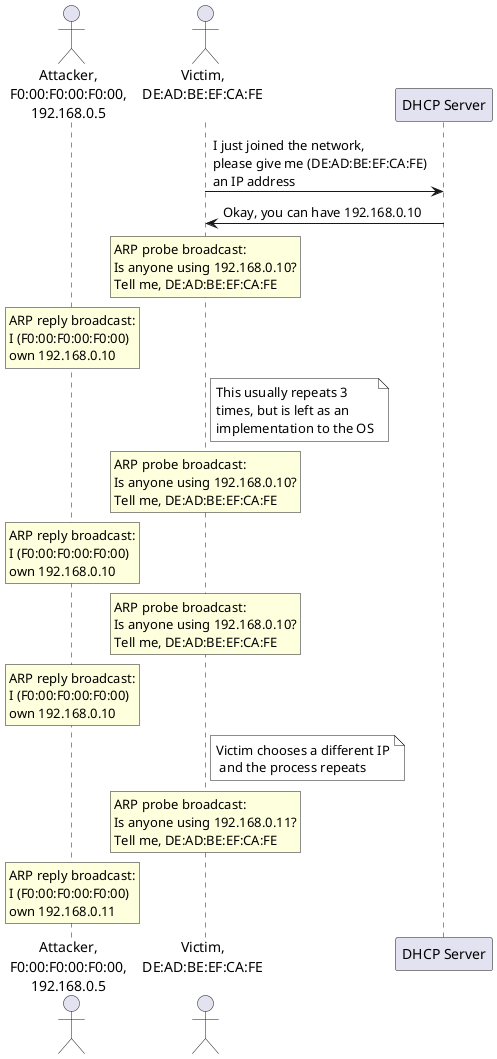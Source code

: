 @startuml
actor "Attacker,\nF0:00:F0:00:F0:00,\n192.168.0.5" as attacker
actor "Victim,\nDE:AD:BE:EF:CA:FE\n" as victim
participant "DHCP Server" as server

victim -> server : I just joined the network,\nplease give me (DE:AD:BE:EF:CA:FE)\nan IP address
server -> victim : Okay, you can have 192.168.0.10

rnote over victim : ARP probe broadcast:\nIs anyone using 192.168.0.10?\nTell me, DE:AD:BE:EF:CA:FE
rnote over attacker : ARP reply broadcast:\nI (F0:00:F0:00:F0:00)\nown 192.168.0.10

note right of victim #white: This usually repeats 3\ntimes, but is left as an\nimplementation to the OS
rnote over victim : ARP probe broadcast:\nIs anyone using 192.168.0.10?\nTell me, DE:AD:BE:EF:CA:FE
rnote over attacker : ARP reply broadcast:\nI (F0:00:F0:00:F0:00)\nown 192.168.0.10

rnote over victim : ARP probe broadcast:\nIs anyone using 192.168.0.10?\nTell me, DE:AD:BE:EF:CA:FE
rnote over attacker : ARP reply broadcast:\nI (F0:00:F0:00:F0:00)\nown 192.168.0.10

note right of victim #white: Victim chooses a different IP\n and the process repeats
rnote over victim : ARP probe broadcast:\nIs anyone using 192.168.0.11?\nTell me, DE:AD:BE:EF:CA:FE
rnote over attacker : ARP reply broadcast:\nI (F0:00:F0:00:F0:00)\nown 192.168.0.11
@enduml
